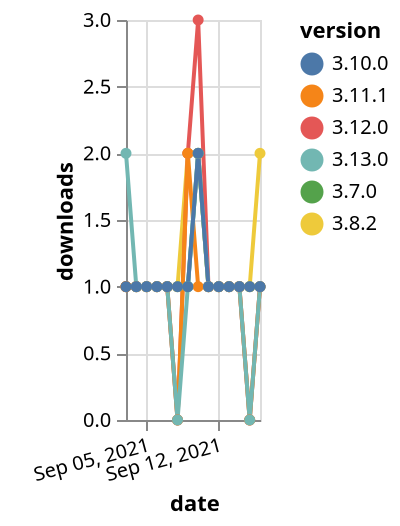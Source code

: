 {"$schema": "https://vega.github.io/schema/vega-lite/v5.json", "description": "A simple bar chart with embedded data.", "data": {"values": [{"date": "2021-09-03", "total": 214, "delta": 1, "version": "3.7.0"}, {"date": "2021-09-04", "total": 215, "delta": 1, "version": "3.7.0"}, {"date": "2021-09-05", "total": 216, "delta": 1, "version": "3.7.0"}, {"date": "2021-09-06", "total": 217, "delta": 1, "version": "3.7.0"}, {"date": "2021-09-07", "total": 218, "delta": 1, "version": "3.7.0"}, {"date": "2021-09-08", "total": 219, "delta": 1, "version": "3.7.0"}, {"date": "2021-09-09", "total": 220, "delta": 1, "version": "3.7.0"}, {"date": "2021-09-10", "total": 222, "delta": 2, "version": "3.7.0"}, {"date": "2021-09-11", "total": 223, "delta": 1, "version": "3.7.0"}, {"date": "2021-09-12", "total": 224, "delta": 1, "version": "3.7.0"}, {"date": "2021-09-13", "total": 225, "delta": 1, "version": "3.7.0"}, {"date": "2021-09-14", "total": 226, "delta": 1, "version": "3.7.0"}, {"date": "2021-09-15", "total": 227, "delta": 1, "version": "3.7.0"}, {"date": "2021-09-16", "total": 228, "delta": 1, "version": "3.7.0"}, {"date": "2021-09-03", "total": 389, "delta": 1, "version": "3.8.2"}, {"date": "2021-09-04", "total": 390, "delta": 1, "version": "3.8.2"}, {"date": "2021-09-05", "total": 391, "delta": 1, "version": "3.8.2"}, {"date": "2021-09-06", "total": 392, "delta": 1, "version": "3.8.2"}, {"date": "2021-09-07", "total": 393, "delta": 1, "version": "3.8.2"}, {"date": "2021-09-08", "total": 394, "delta": 1, "version": "3.8.2"}, {"date": "2021-09-09", "total": 396, "delta": 2, "version": "3.8.2"}, {"date": "2021-09-10", "total": 398, "delta": 2, "version": "3.8.2"}, {"date": "2021-09-11", "total": 399, "delta": 1, "version": "3.8.2"}, {"date": "2021-09-12", "total": 400, "delta": 1, "version": "3.8.2"}, {"date": "2021-09-13", "total": 401, "delta": 1, "version": "3.8.2"}, {"date": "2021-09-14", "total": 402, "delta": 1, "version": "3.8.2"}, {"date": "2021-09-15", "total": 403, "delta": 1, "version": "3.8.2"}, {"date": "2021-09-16", "total": 405, "delta": 2, "version": "3.8.2"}, {"date": "2021-09-03", "total": 161, "delta": 1, "version": "3.12.0"}, {"date": "2021-09-04", "total": 162, "delta": 1, "version": "3.12.0"}, {"date": "2021-09-05", "total": 163, "delta": 1, "version": "3.12.0"}, {"date": "2021-09-06", "total": 164, "delta": 1, "version": "3.12.0"}, {"date": "2021-09-07", "total": 165, "delta": 1, "version": "3.12.0"}, {"date": "2021-09-08", "total": 165, "delta": 0, "version": "3.12.0"}, {"date": "2021-09-09", "total": 167, "delta": 2, "version": "3.12.0"}, {"date": "2021-09-10", "total": 170, "delta": 3, "version": "3.12.0"}, {"date": "2021-09-11", "total": 171, "delta": 1, "version": "3.12.0"}, {"date": "2021-09-12", "total": 172, "delta": 1, "version": "3.12.0"}, {"date": "2021-09-13", "total": 173, "delta": 1, "version": "3.12.0"}, {"date": "2021-09-14", "total": 174, "delta": 1, "version": "3.12.0"}, {"date": "2021-09-15", "total": 174, "delta": 0, "version": "3.12.0"}, {"date": "2021-09-16", "total": 175, "delta": 1, "version": "3.12.0"}, {"date": "2021-09-03", "total": 144, "delta": 1, "version": "3.11.1"}, {"date": "2021-09-04", "total": 145, "delta": 1, "version": "3.11.1"}, {"date": "2021-09-05", "total": 146, "delta": 1, "version": "3.11.1"}, {"date": "2021-09-06", "total": 147, "delta": 1, "version": "3.11.1"}, {"date": "2021-09-07", "total": 148, "delta": 1, "version": "3.11.1"}, {"date": "2021-09-08", "total": 148, "delta": 0, "version": "3.11.1"}, {"date": "2021-09-09", "total": 150, "delta": 2, "version": "3.11.1"}, {"date": "2021-09-10", "total": 151, "delta": 1, "version": "3.11.1"}, {"date": "2021-09-11", "total": 152, "delta": 1, "version": "3.11.1"}, {"date": "2021-09-12", "total": 153, "delta": 1, "version": "3.11.1"}, {"date": "2021-09-13", "total": 154, "delta": 1, "version": "3.11.1"}, {"date": "2021-09-14", "total": 155, "delta": 1, "version": "3.11.1"}, {"date": "2021-09-15", "total": 155, "delta": 0, "version": "3.11.1"}, {"date": "2021-09-16", "total": 156, "delta": 1, "version": "3.11.1"}, {"date": "2021-09-03", "total": 113, "delta": 2, "version": "3.13.0"}, {"date": "2021-09-04", "total": 114, "delta": 1, "version": "3.13.0"}, {"date": "2021-09-05", "total": 115, "delta": 1, "version": "3.13.0"}, {"date": "2021-09-06", "total": 116, "delta": 1, "version": "3.13.0"}, {"date": "2021-09-07", "total": 117, "delta": 1, "version": "3.13.0"}, {"date": "2021-09-08", "total": 117, "delta": 0, "version": "3.13.0"}, {"date": "2021-09-09", "total": 118, "delta": 1, "version": "3.13.0"}, {"date": "2021-09-10", "total": 120, "delta": 2, "version": "3.13.0"}, {"date": "2021-09-11", "total": 121, "delta": 1, "version": "3.13.0"}, {"date": "2021-09-12", "total": 122, "delta": 1, "version": "3.13.0"}, {"date": "2021-09-13", "total": 123, "delta": 1, "version": "3.13.0"}, {"date": "2021-09-14", "total": 124, "delta": 1, "version": "3.13.0"}, {"date": "2021-09-15", "total": 124, "delta": 0, "version": "3.13.0"}, {"date": "2021-09-16", "total": 125, "delta": 1, "version": "3.13.0"}, {"date": "2021-09-03", "total": 166, "delta": 1, "version": "3.10.0"}, {"date": "2021-09-04", "total": 167, "delta": 1, "version": "3.10.0"}, {"date": "2021-09-05", "total": 168, "delta": 1, "version": "3.10.0"}, {"date": "2021-09-06", "total": 169, "delta": 1, "version": "3.10.0"}, {"date": "2021-09-07", "total": 170, "delta": 1, "version": "3.10.0"}, {"date": "2021-09-08", "total": 171, "delta": 1, "version": "3.10.0"}, {"date": "2021-09-09", "total": 172, "delta": 1, "version": "3.10.0"}, {"date": "2021-09-10", "total": 174, "delta": 2, "version": "3.10.0"}, {"date": "2021-09-11", "total": 175, "delta": 1, "version": "3.10.0"}, {"date": "2021-09-12", "total": 176, "delta": 1, "version": "3.10.0"}, {"date": "2021-09-13", "total": 177, "delta": 1, "version": "3.10.0"}, {"date": "2021-09-14", "total": 178, "delta": 1, "version": "3.10.0"}, {"date": "2021-09-15", "total": 179, "delta": 1, "version": "3.10.0"}, {"date": "2021-09-16", "total": 180, "delta": 1, "version": "3.10.0"}]}, "width": "container", "mark": {"type": "line", "point": {"filled": true}}, "encoding": {"x": {"field": "date", "type": "temporal", "timeUnit": "yearmonthdate", "title": "date", "axis": {"labelAngle": -15}}, "y": {"field": "delta", "type": "quantitative", "title": "downloads"}, "color": {"field": "version", "type": "nominal"}, "tooltip": {"field": "delta"}}}